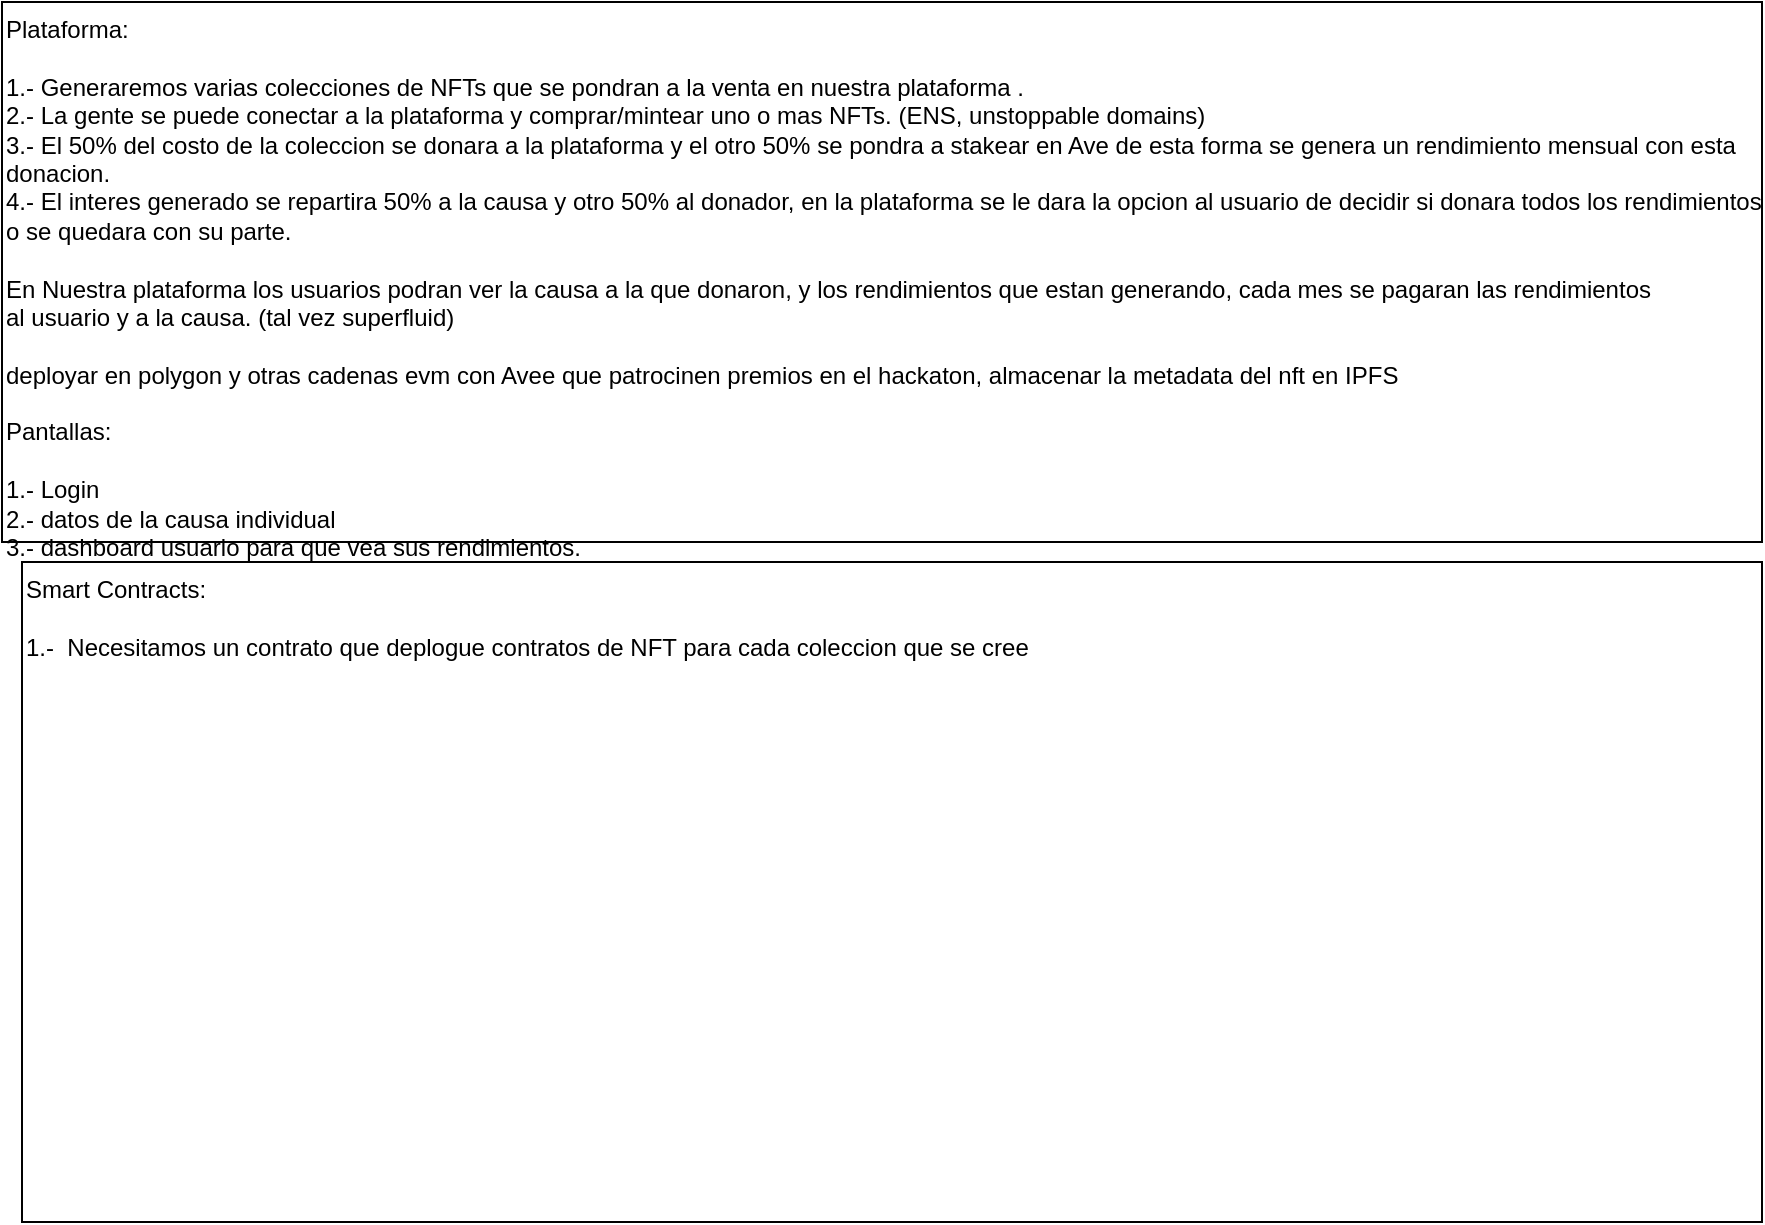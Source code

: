 <mxfile>
    <diagram id="vmK-c9xatdVAbkiFAhr3" name="Page-1">
        <mxGraphModel dx="896" dy="520" grid="1" gridSize="10" guides="1" tooltips="1" connect="1" arrows="1" fold="1" page="1" pageScale="1" pageWidth="1600" pageHeight="900" math="0" shadow="0">
            <root>
                <mxCell id="0"/>
                <mxCell id="1" parent="0"/>
                <mxCell id="2" value="Smart Contracts:&lt;br&gt;&lt;br&gt;1.-&amp;nbsp; Necesitamos un contrato que deplogue contratos de NFT para cada coleccion que se cree" style="rounded=0;whiteSpace=wrap;html=1;align=left;verticalAlign=top;" vertex="1" parent="1">
                    <mxGeometry x="20" y="300" width="870" height="330" as="geometry"/>
                </mxCell>
                <mxCell id="3" value="Plataforma:&lt;br&gt;&lt;br&gt;1.- Generaremos varias colecciones de NFTs que se pondran a la venta en nuestra plataforma .&lt;br&gt;2.- La gente se puede conectar a la plataforma y comprar/mintear uno o mas NFTs. (ENS, unstoppable domains)&lt;br&gt;3.- El 50% del costo de la coleccion se donara a la plataforma y el otro 50% se pondra a stakear en Ave de esta forma se genera un rendimiento mensual con esta donacion.&lt;br&gt;4.- El interes generado se repartira 50% a la causa y otro 50% al donador, en la plataforma se le dara la opcion al usuario de decidir si donara todos los rendimientos o se quedara con su parte.&lt;br&gt;&lt;br&gt;En Nuestra plataforma los usuarios podran ver la causa a la que donaron, y los rendimientos que estan generando, cada mes se pagaran las rendimientos&lt;br&gt;al usuario y a la causa. (tal vez superfluid)&lt;br&gt;&lt;br&gt;deployar en polygon y otras cadenas evm con Avee que patrocinen premios en el hackaton, almacenar la metadata del nft en IPFS&lt;br&gt;&lt;br&gt;Pantallas:&lt;br&gt;&lt;br&gt;1.- Login&lt;br&gt;2.- datos de la causa individual&lt;br&gt;3.- dashboard usuario para que vea sus rendimientos." style="rounded=0;whiteSpace=wrap;html=1;verticalAlign=top;align=left;" vertex="1" parent="1">
                    <mxGeometry x="10" y="20" width="880" height="270" as="geometry"/>
                </mxCell>
            </root>
        </mxGraphModel>
    </diagram>
</mxfile>